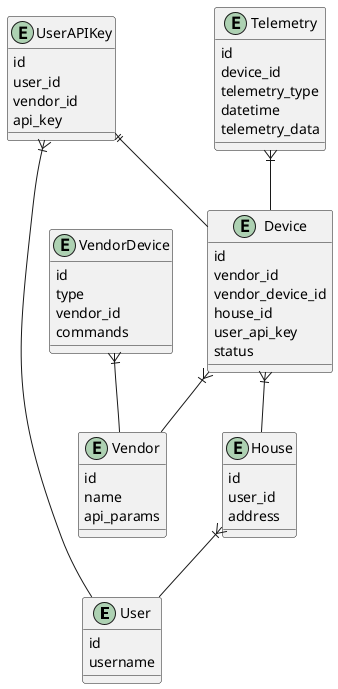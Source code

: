 @startuml
entity User {
  id
  username
}

entity House {
  id
  user_id
  address
}

entity Vendor {
  id
  name
  api_params
}

entity VendorDevice {
  id
  type
  vendor_id
  commands
}

entity UserAPIKey {
  id
  user_id
  vendor_id
  api_key
}

entity Device {
  id
  vendor_id
  vendor_device_id
  house_id
  user_api_key
  status
}

entity Telemetry {
  id
  device_id
  telemetry_type
  datetime
  telemetry_data
}

House }|-- User
Device }|-- House
Device }|-- Vendor
Telemetry }|-- Device
VendorDevice }|-- Vendor
UserAPIKey }|-- User
UserAPIKey ||-- Device
@enduml